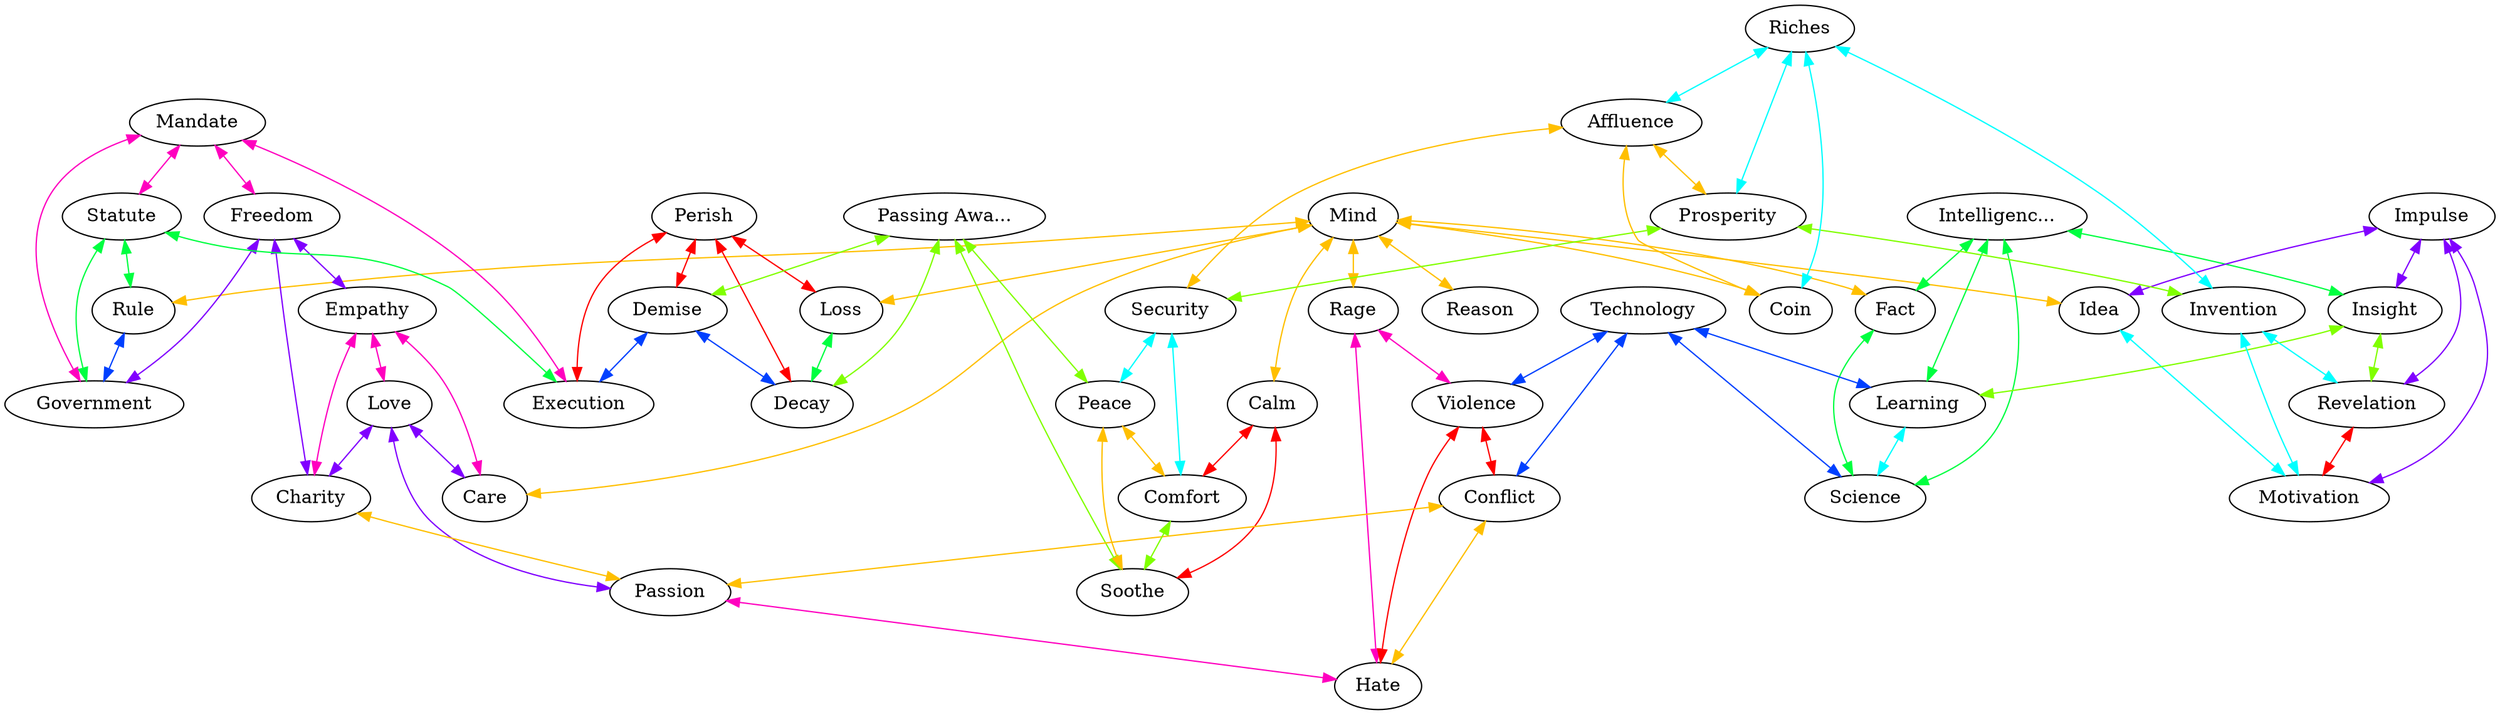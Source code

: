 graph x {
"Mind" [pos="3.5,-3.44444444444444",label="Mind"]
"Reason" [pos="3.33333333333333,-3.76388888888889",label="Reason"]
"Demise" [pos="1.61111111111111,-5.86111111111111",label="Demise"]
"Perish" [pos="2.56944444444444,-5.59722222222222",label="Perish"]
"Decay" [pos="1.83333333333333,-5.31944444444444",label="Decay"]
"Loss" [pos="2.98611111111111,-4.79166666666667",label="Loss"]
"Execution" [pos="2.30555555555556,-6.56944444444444",label="Execution"]
"Passing Away" [pos="0.708333333333333,-5.02777777777778",label="Passing Awa..."]
"Mandate" [pos="3.80555555555556,-6.54166666666667",label="Mandate"]
"Freedom" [pos="4.625,-6.40277777777778",label="Freedom"]
"Government" [pos="4.05555555555556,-5.26388888888889",label="Government"]
"Statute" [pos="3.375,-5.68055555555556",label="Statute"]
"Rule" [pos="3.65277777777778,-4.80555555555556",label="Rule"]
"Care" [pos="4.125,-4.23611111111111",label="Care"]
"Rage" [pos="4.23611111111111,-3.52777777777778",label="Rage"]
"Fact" [pos="3.66666666666667,-3.05555555555556",label="Fact"]
"Idea" [pos="3.04166666666667,-3.08333333333333",label="Idea"]
"Coin" [pos="2.40277777777778,-3.38888888888889",label="Coin"]
"Calm" [pos="2.375,-4.23611111111111",label="Calm"]
"Love" [pos="5.11111111111111,-4.52777777777778",label="Love"]
"Empathy" [pos="4.44444444444444,-4.66666666666667",label="Empathy"]
"Charity" [pos="5.30555555555556,-5.43055555555556",label="Charity"]
"Passion" [pos="6.06944444444444,-4.84722222222222",label="Passion"]
"Hate" [pos="4.98611111111111,-3.75",label="Hate"]
"Violence" [pos="5.05555555555556,-3.20833333333333",label="Violence"]
"Conflict" [pos="5.94444444444444,-3.52777777777778",label="Conflict"]
"Technology" [pos="5.875,-2.61111111111111",label="Technology"]
"Learning" [pos="4.95833333333333,-2",label="Learning"]
"Science" [pos="4.44444444444444,-2.375",label="Science"]
"Intelligence" [pos="3.83333333333333,-2.34722222222222",label="Intelligenc..."]
"Insight" [pos="4.34722222222222,-1.30555555555556",label="Insight"]
"Impulse" [pos="3.27777777777778,-2.01388888888889",label="Impulse"]
"Motivation" [pos="2.625,-2.36111111111111",label="Motivation"]
"Revelation" [pos="3.20833333333333,-1.33333333333333",label="Revelation"]
"Invention" [pos="2.11111111111111,-1.33333333333333",label="Invention"]
"Prosperity" [pos="1.45833333333333,-1.91666666666667",label="Prosperity"]
"Riches" [pos="2,-2.29166666666667",label="Riches"]
"Affluence" [pos="1.44444444444444,-2.79166666666667",label="Affluence"]
"Security" [pos="0.680555555555556,-3.02777777777778",label="Security"]
"Peace" [pos="0.680555555555556,-3.80555555555556",label="Peace"]
"Comfort" [pos="1.65277777777778,-3.83333333333333",label="Comfort"]
"Soothe" [pos="1.56944444444444,-4.58333333333333",label="Soothe"]
"Mind" -- "Rage" [dir="both",color="0.125,1,1"]
"Mind" -- "Fact" [dir="both",color="0.125,1,1"]
"Mind" -- "Calm" [dir="both",color="0.125,1,1"]
"Mind" -- "Coin" [dir="both",color="0.125,1,1"]
"Mind" -- "Idea" [dir="both",color="0.125,1,1"]
"Mind" -- "Loss" [dir="both",color="0.125,1,1"]
"Mind" -- "Reason" [dir="both",color="0.125,1,1"]
"Mind" -- "Rule" [dir="both",color="0.125,1,1"]
"Mind" -- "Care" [dir="both",color="0.125,1,1"]
"Passing Away" -- "Demise" [dir="both",color="0.25,1,1"]
"Passing Away" -- "Decay" [dir="both",color="0.25,1,1"]
"Passing Away" -- "Soothe" [dir="both",color="0.25,1,1"]
"Passing Away" -- "Peace" [dir="both",color="0.25,1,1"]
"Intelligence" -- "Fact" [dir="both",color="0.375,1,1"]
"Intelligence" -- "Science" [dir="both",color="0.375,1,1"]
"Intelligence" -- "Learning" [dir="both",color="0.375,1,1"]
"Intelligence" -- "Insight" [dir="both",color="0.375,1,1"]
"Riches" -- "Prosperity" [dir="both",color="0.5,1,1"]
"Riches" -- "Invention" [dir="both",color="0.5,1,1"]
"Riches" -- "Coin" [dir="both",color="0.5,1,1"]
"Riches" -- "Affluence" [dir="both",color="0.5,1,1"]
"Technology" -- "Science" [dir="both",color="0.625,1,1"]
"Technology" -- "Violence" [dir="both",color="0.625,1,1"]
"Technology" -- "Conflict" [dir="both",color="0.625,1,1"]
"Technology" -- "Learning" [dir="both",color="0.625,1,1"]
"Impulse" -- "Motivation" [dir="both",color="0.75,1,1"]
"Impulse" -- "Idea" [dir="both",color="0.75,1,1"]
"Impulse" -- "Insight" [dir="both",color="0.75,1,1"]
"Impulse" -- "Revelation" [dir="both",color="0.75,1,1"]
"Mandate" -- "Freedom" [dir="both",color="0.875,1,1"]
"Mandate" -- "Government" [dir="both",color="0.875,1,1"]
"Mandate" -- "Execution" [dir="both",color="0.875,1,1"]
"Mandate" -- "Statute" [dir="both",color="0.875,1,1"]
"Perish" -- "Demise" [dir="both",color="1,1,1"]
"Perish" -- "Decay" [dir="both",color="1,1,1"]
"Perish" -- "Execution" [dir="both",color="1,1,1"]
"Perish" -- "Loss" [dir="both",color="1,1,1"]
"Affluence" -- "Prosperity" [dir="both",color="0.125,1,1"]
"Affluence" -- "Security" [dir="both",color="0.125,1,1"]
"Affluence" -- "Coin" [dir="both",color="0.125,1,1"]
"Prosperity" -- "Invention" [dir="both",color="0.25,1,1"]
"Prosperity" -- "Security" [dir="both",color="0.25,1,1"]
"Fact" -- "Science" [dir="both",color="0.375,1,1"]
"Security" -- "Peace" [dir="both",color="0.5,1,1"]
"Security" -- "Comfort" [dir="both",color="0.5,1,1"]
"Demise" -- "Decay" [dir="both",color="0.625,1,1"]
"Demise" -- "Execution" [dir="both",color="0.625,1,1"]
"Freedom" -- "Charity" [dir="both",color="0.75,1,1"]
"Freedom" -- "Empathy" [dir="both",color="0.75,1,1"]
"Freedom" -- "Government" [dir="both",color="0.75,1,1"]
"Empathy" -- "Charity" [dir="both",color="0.875,1,1"]
"Empathy" -- "Love" [dir="both",color="0.875,1,1"]
"Empathy" -- "Care" [dir="both",color="0.875,1,1"]
"Calm" -- "Soothe" [dir="both",color="1,1,1"]
"Calm" -- "Comfort" [dir="both",color="1,1,1"]
"Peace" -- "Soothe" [dir="both",color="0.125,1,1"]
"Peace" -- "Comfort" [dir="both",color="0.125,1,1"]
"Insight" -- "Learning" [dir="both",color="0.25,1,1"]
"Insight" -- "Revelation" [dir="both",color="0.25,1,1"]
"Statute" -- "Execution" [dir="both",color="0.375,1,1"]
"Statute" -- "Government" [dir="both",color="0.375,1,1"]
"Statute" -- "Rule" [dir="both",color="0.375,1,1"]
"Learning" -- "Science" [dir="both",color="0.5,1,1"]
"Rule" -- "Government" [dir="both",color="0.625,1,1"]
"Love" -- "Passion" [dir="both",color="0.75,1,1"]
"Love" -- "Charity" [dir="both",color="0.75,1,1"]
"Love" -- "Care" [dir="both",color="0.75,1,1"]
"Rage" -- "Violence" [dir="both",color="0.875,1,1"]
"Rage" -- "Hate" [dir="both",color="0.875,1,1"]
"Violence" -- "Conflict" [dir="both",color="1,1,1"]
"Violence" -- "Hate" [dir="both",color="1,1,1"]
"Conflict" -- "Passion" [dir="both",color="0.125,1,1"]
"Conflict" -- "Hate" [dir="both",color="0.125,1,1"]
"Comfort" -- "Soothe" [dir="both",color="0.25,1,1"]
"Loss" -- "Decay" [dir="both",color="0.375,1,1"]
"Invention" -- "Motivation" [dir="both",color="0.5,1,1"]
"Invention" -- "Revelation" [dir="both",color="0.5,1,1"]
"Revelation" -- "Motivation" [dir="both",color="1,1,1"]
"Charity" -- "Passion" [dir="both",color="0.125,1,1"]
"Idea" -- "Motivation" [dir="both",color="0.5,1,1"]
"Passion" -- "Hate" [dir="both",color="0.875,1,1"]
}
